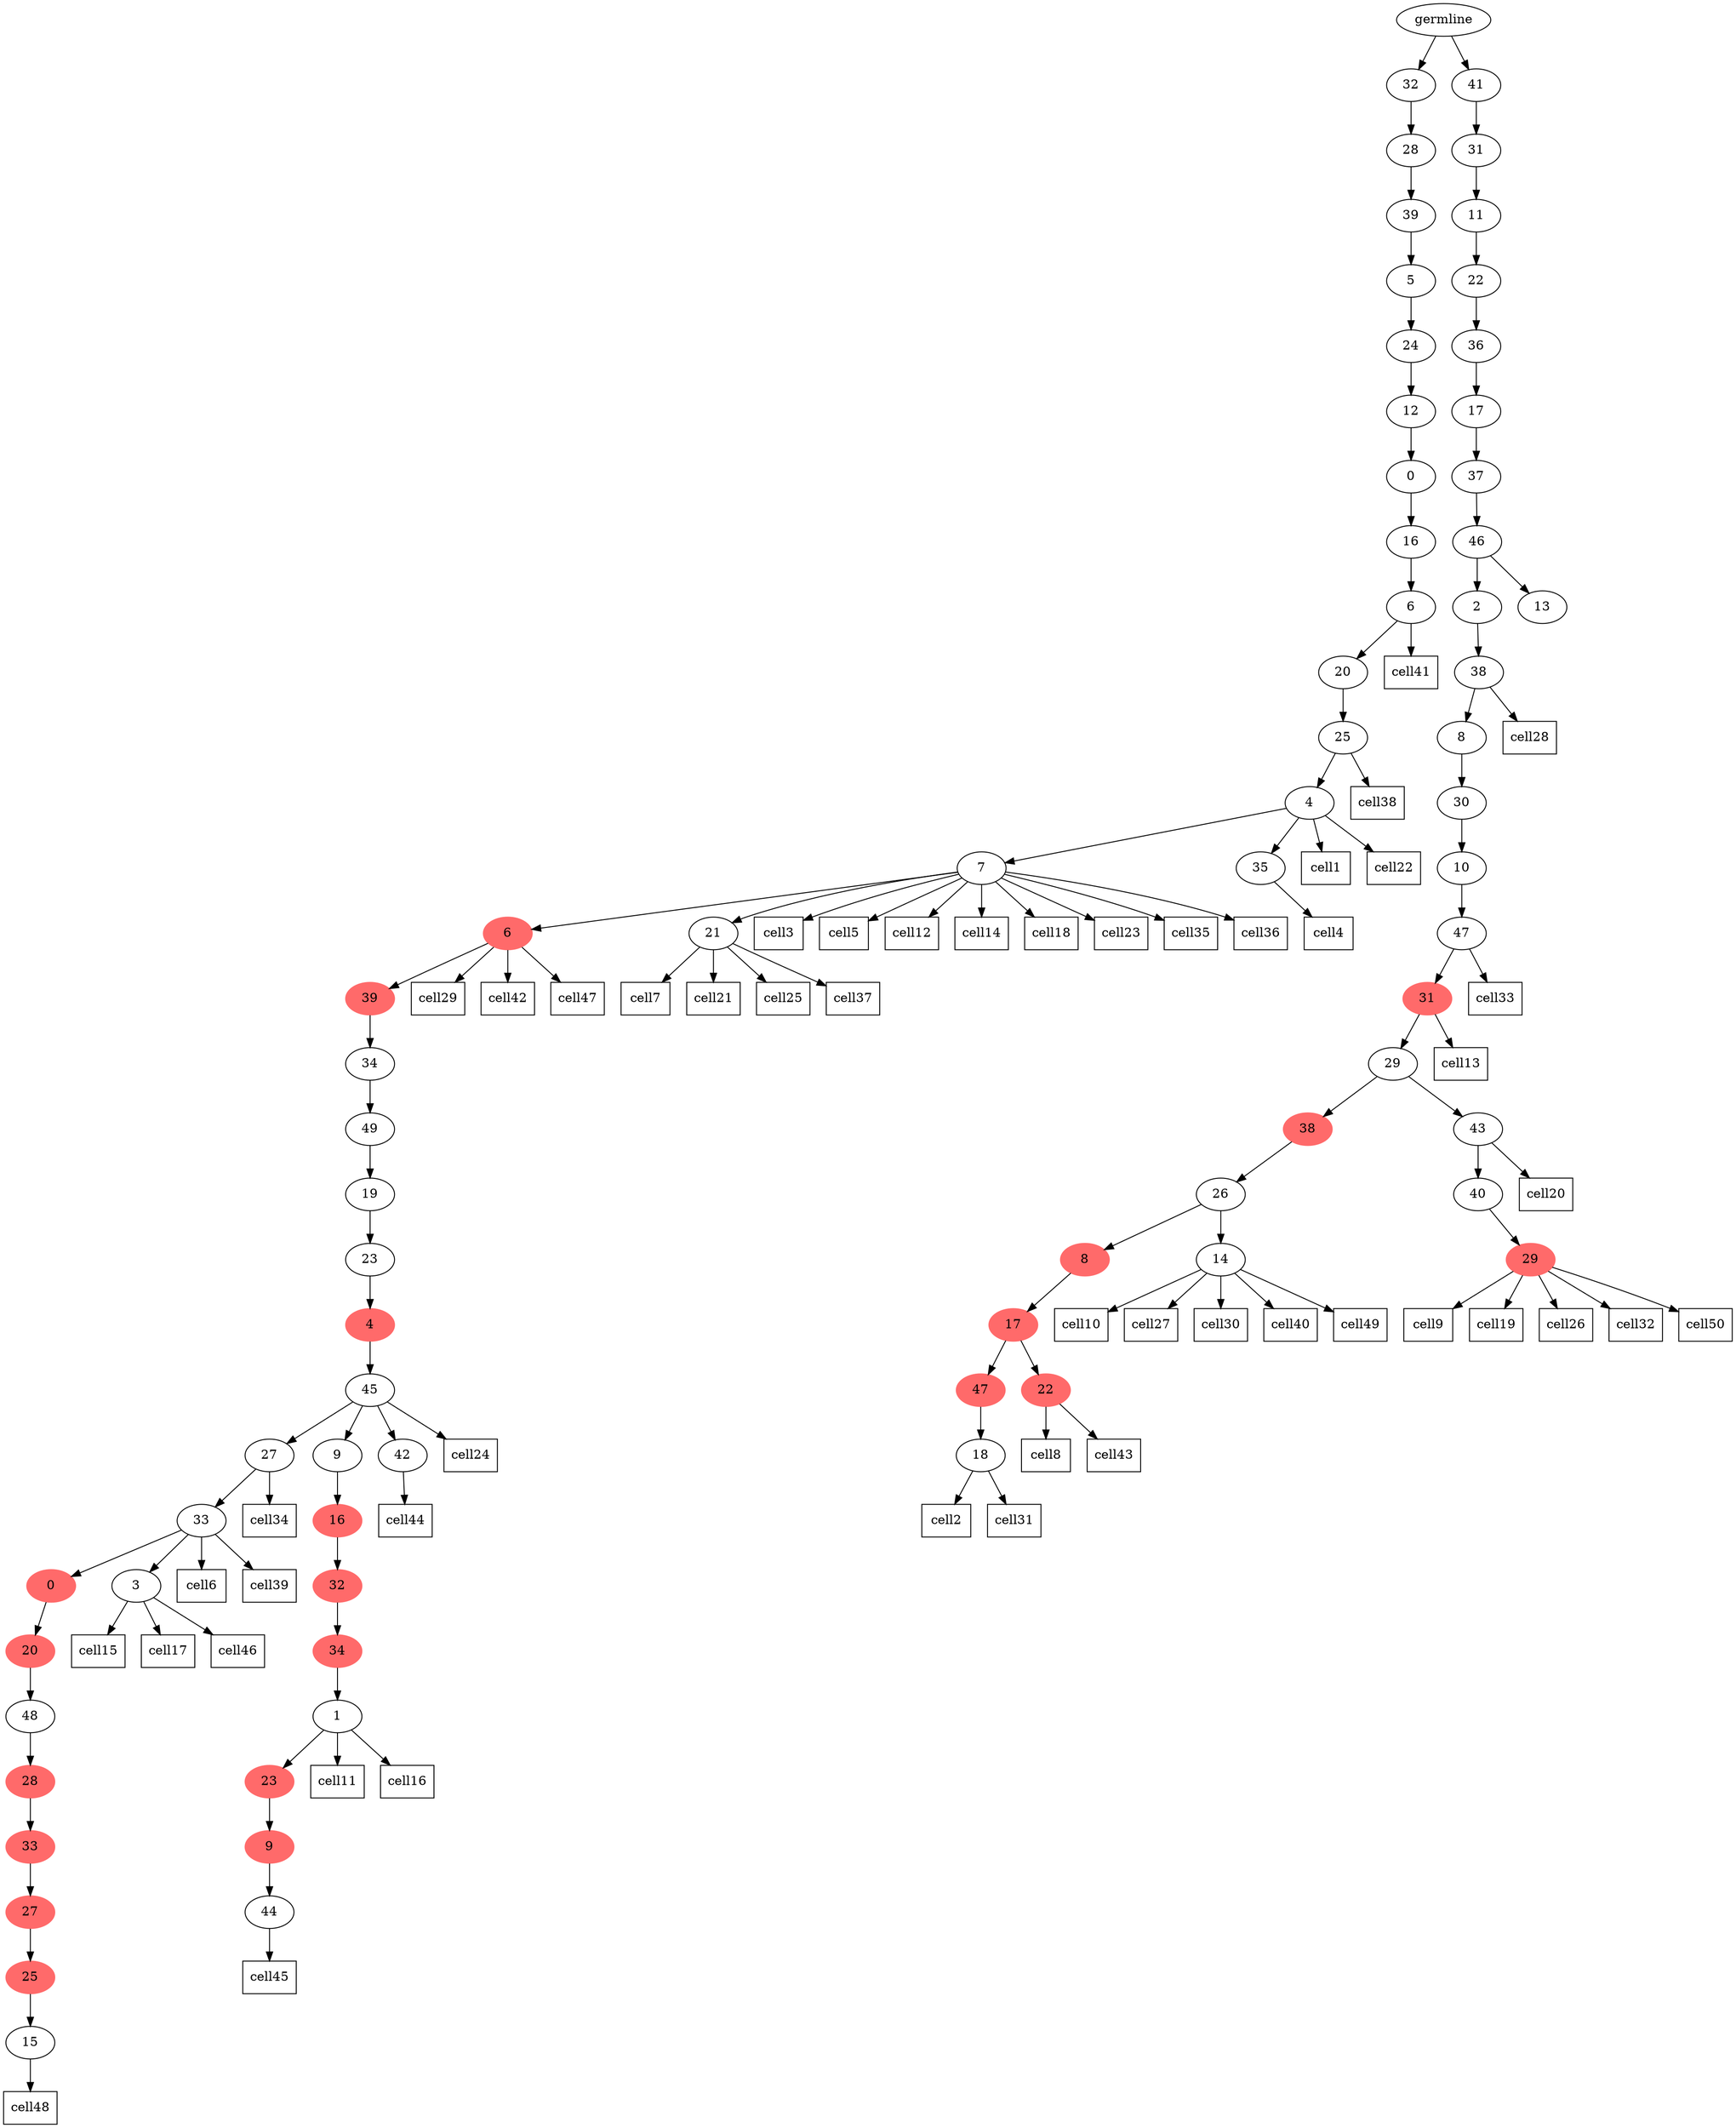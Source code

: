 digraph g {
	"67" -> "68";
	"68" [label="15"];
	"66" -> "67";
	"67" [color=indianred1, style=filled, label="25"];
	"65" -> "66";
	"66" [color=indianred1, style=filled, label="27"];
	"64" -> "65";
	"65" [color=indianred1, style=filled, label="33"];
	"63" -> "64";
	"64" [color=indianred1, style=filled, label="28"];
	"62" -> "63";
	"63" [label="48"];
	"61" -> "62";
	"62" [color=indianred1, style=filled, label="20"];
	"60" -> "61";
	"61" [color=indianred1, style=filled, label="0"];
	"60" -> "69";
	"69" [label="3"];
	"59" -> "60";
	"60" [label="33"];
	"57" -> "58";
	"58" [label="44"];
	"56" -> "57";
	"57" [color=indianred1, style=filled, label="9"];
	"55" -> "56";
	"56" [color=indianred1, style=filled, label="23"];
	"54" -> "55";
	"55" [label="1"];
	"53" -> "54";
	"54" [color=indianred1, style=filled, label="34"];
	"52" -> "53";
	"53" [color=indianred1, style=filled, label="32"];
	"51" -> "52";
	"52" [color=indianred1, style=filled, label="16"];
	"50" -> "51";
	"51" [label="9"];
	"50" -> "59";
	"59" [label="27"];
	"50" -> "70";
	"70" [label="42"];
	"49" -> "50";
	"50" [label="45"];
	"48" -> "49";
	"49" [color=indianred1, style=filled, label="4"];
	"47" -> "48";
	"48" [label="23"];
	"46" -> "47";
	"47" [label="19"];
	"45" -> "46";
	"46" [label="49"];
	"44" -> "45";
	"45" [label="34"];
	"43" -> "44";
	"44" [color=indianred1, style=filled, label="39"];
	"41" -> "42";
	"42" [label="21"];
	"41" -> "43";
	"43" [color=indianred1, style=filled, label="6"];
	"40" -> "41";
	"41" [label="7"];
	"40" -> "71";
	"71" [label="35"];
	"39" -> "40";
	"40" [label="4"];
	"38" -> "39";
	"39" [label="25"];
	"37" -> "38";
	"38" [label="20"];
	"36" -> "37";
	"37" [label="6"];
	"35" -> "36";
	"36" [label="16"];
	"34" -> "35";
	"35" [label="0"];
	"33" -> "34";
	"34" [label="12"];
	"32" -> "33";
	"33" [label="24"];
	"31" -> "32";
	"32" [label="5"];
	"30" -> "31";
	"31" [label="39"];
	"29" -> "30";
	"30" [label="28"];
	"25" -> "26";
	"26" [label="18"];
	"24" -> "25";
	"25" [color=indianred1, style=filled, label="47"];
	"24" -> "27";
	"27" [color=indianred1, style=filled, label="22"];
	"23" -> "24";
	"24" [color=indianred1, style=filled, label="17"];
	"21" -> "22";
	"22" [label="14"];
	"21" -> "23";
	"23" [color=indianred1, style=filled, label="8"];
	"20" -> "21";
	"21" [label="26"];
	"18" -> "19";
	"19" [color=indianred1, style=filled, label="29"];
	"17" -> "18";
	"18" [label="40"];
	"16" -> "17";
	"17" [label="43"];
	"16" -> "20";
	"20" [color=indianred1, style=filled, label="38"];
	"15" -> "16";
	"16" [label="29"];
	"14" -> "15";
	"15" [color=indianred1, style=filled, label="31"];
	"13" -> "14";
	"14" [label="47"];
	"12" -> "13";
	"13" [label="10"];
	"11" -> "12";
	"12" [label="30"];
	"10" -> "11";
	"11" [label="8"];
	"9" -> "10";
	"10" [label="38"];
	"8" -> "9";
	"9" [label="2"];
	"8" -> "28";
	"28" [label="13"];
	"7" -> "8";
	"8" [label="46"];
	"6" -> "7";
	"7" [label="37"];
	"5" -> "6";
	"6" [label="17"];
	"4" -> "5";
	"5" [label="36"];
	"3" -> "4";
	"4" [label="22"];
	"2" -> "3";
	"3" [label="11"];
	"1" -> "2";
	"2" [label="31"];
	"0" -> "1";
	"1" [label="41"];
	"0" -> "29";
	"29" [label="32"];
	"0" [label="germline"];
	"40" -> cell1;
	cell1 [shape=box]
	"26" -> cell2;
	cell2 [shape=box]
	"41" -> cell3;
	cell3 [shape=box]
	"71" -> cell4;
	cell4 [shape=box]
	"41" -> cell5;
	cell5 [shape=box]
	"60" -> cell6;
	cell6 [shape=box]
	"42" -> cell7;
	cell7 [shape=box]
	"27" -> cell8;
	cell8 [shape=box]
	"19" -> cell9;
	cell9 [shape=box]
	"22" -> cell10;
	cell10 [shape=box]
	"55" -> cell11;
	cell11 [shape=box]
	"41" -> cell12;
	cell12 [shape=box]
	"15" -> cell13;
	cell13 [shape=box]
	"41" -> cell14;
	cell14 [shape=box]
	"69" -> cell15;
	cell15 [shape=box]
	"55" -> cell16;
	cell16 [shape=box]
	"69" -> cell17;
	cell17 [shape=box]
	"41" -> cell18;
	cell18 [shape=box]
	"19" -> cell19;
	cell19 [shape=box]
	"17" -> cell20;
	cell20 [shape=box]
	"42" -> cell21;
	cell21 [shape=box]
	"40" -> cell22;
	cell22 [shape=box]
	"41" -> cell23;
	cell23 [shape=box]
	"50" -> cell24;
	cell24 [shape=box]
	"42" -> cell25;
	cell25 [shape=box]
	"19" -> cell26;
	cell26 [shape=box]
	"22" -> cell27;
	cell27 [shape=box]
	"10" -> cell28;
	cell28 [shape=box]
	"43" -> cell29;
	cell29 [shape=box]
	"22" -> cell30;
	cell30 [shape=box]
	"26" -> cell31;
	cell31 [shape=box]
	"19" -> cell32;
	cell32 [shape=box]
	"14" -> cell33;
	cell33 [shape=box]
	"59" -> cell34;
	cell34 [shape=box]
	"41" -> cell35;
	cell35 [shape=box]
	"41" -> cell36;
	cell36 [shape=box]
	"42" -> cell37;
	cell37 [shape=box]
	"39" -> cell38;
	cell38 [shape=box]
	"60" -> cell39;
	cell39 [shape=box]
	"22" -> cell40;
	cell40 [shape=box]
	"37" -> cell41;
	cell41 [shape=box]
	"43" -> cell42;
	cell42 [shape=box]
	"27" -> cell43;
	cell43 [shape=box]
	"70" -> cell44;
	cell44 [shape=box]
	"58" -> cell45;
	cell45 [shape=box]
	"69" -> cell46;
	cell46 [shape=box]
	"43" -> cell47;
	cell47 [shape=box]
	"68" -> cell48;
	cell48 [shape=box]
	"22" -> cell49;
	cell49 [shape=box]
	"19" -> cell50;
	cell50 [shape=box]
}
